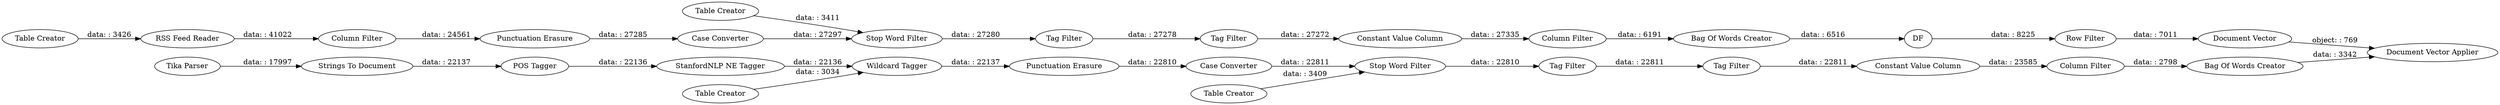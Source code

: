 digraph {
	"3837885735281928737_48" [label="Bag Of Words Creator"]
	"-2281008578978053572_12" [label="Constant Value Column"]
	"7161966658216274152_12" [label="Constant Value Column"]
	"3837885735281928737_42" [label="Document Vector"]
	"-3000035139880129452_42" [label="Table Creator"]
	"-2281008578978053572_27" [label="Punctuation Erasure"]
	"3837885735281928737_35" [label="Bag Of Words Creator"]
	"-2281008578978053572_25" [label="Table Creator"]
	"-2281008578978053572_26" [label="Tag Filter"]
	"7161966658216274152_28" [label="Stop Word Filter"]
	"-2281008578978053572_31" [label="Tag Filter"]
	"-3537121012387644261_9" [label="StanfordNLP NE Tagger"]
	"3837885735281928737_45" [label="Document Vector Applier"]
	"-3537121012387644261_5" [label="Strings To Document"]
	"7161966658216274152_29" [label="Case Converter"]
	"3837885735281928737_34" [label=DF]
	"7161966658216274152_31" [label="Tag Filter"]
	"3837885735281928737_46" [label="Row Filter"]
	"-3537121012387644261_7" [label="POS Tagger"]
	"-3000035139880129452_53" [label="RSS Feed Reader"]
	"-3537121012387644261_11" [label="Table Creator"]
	"-2281008578978053572_29" [label="Case Converter"]
	"-3000035139880129452_60" [label="Column Filter"]
	"-2281008578978053572_28" [label="Stop Word Filter"]
	"7161966658216274152_26" [label="Tag Filter"]
	"7161966658216274152_32" [label="Column Filter"]
	"7161966658216274152_25" [label="Table Creator"]
	"-2281008578978053572_32" [label="Column Filter"]
	"-3537121012387644261_10" [label="Wildcard Tagger"]
	"-3537121012387644261_4" [label="Tika Parser"]
	"7161966658216274152_27" [label="Punctuation Erasure"]
	"-2281008578978053572_25" -> "-2281008578978053572_28" [label="data: : 3411"]
	"-2281008578978053572_27" -> "-2281008578978053572_29" [label="data: : 27285"]
	"-2281008578978053572_12" -> "-2281008578978053572_32" [label="data: : 27335"]
	"-3537121012387644261_5" -> "-3537121012387644261_7" [label="data: : 22137"]
	"-3537121012387644261_11" -> "-3537121012387644261_10" [label="data: : 3034"]
	"3837885735281928737_42" -> "3837885735281928737_45" [label="object: : 769"]
	"-2281008578978053572_31" -> "-2281008578978053572_12" [label="data: : 27272"]
	"-3537121012387644261_9" -> "-3537121012387644261_10" [label="data: : 22136"]
	"7161966658216274152_12" -> "7161966658216274152_32" [label="data: : 23585"]
	"7161966658216274152_32" -> "3837885735281928737_48" [label="data: : 2798"]
	"3837885735281928737_34" -> "3837885735281928737_46" [label="data: : 8225"]
	"3837885735281928737_46" -> "3837885735281928737_42" [label="data: : 7011"]
	"7161966658216274152_26" -> "7161966658216274152_31" [label="data: : 22811"]
	"-3537121012387644261_10" -> "7161966658216274152_27" [label="data: : 22137"]
	"-3000035139880129452_53" -> "-3000035139880129452_60" [label="data: : 41022"]
	"-2281008578978053572_26" -> "-2281008578978053572_31" [label="data: : 27278"]
	"7161966658216274152_25" -> "7161966658216274152_28" [label="data: : 3409"]
	"3837885735281928737_48" -> "3837885735281928737_45" [label="data: : 3342"]
	"7161966658216274152_29" -> "7161966658216274152_28" [label="data: : 22811"]
	"7161966658216274152_31" -> "7161966658216274152_12" [label="data: : 22811"]
	"-2281008578978053572_29" -> "-2281008578978053572_28" [label="data: : 27297"]
	"7161966658216274152_27" -> "7161966658216274152_29" [label="data: : 22810"]
	"-3537121012387644261_4" -> "-3537121012387644261_5" [label="data: : 17997"]
	"-2281008578978053572_32" -> "3837885735281928737_35" [label="data: : 6191"]
	"7161966658216274152_28" -> "7161966658216274152_26" [label="data: : 22810"]
	"-3000035139880129452_60" -> "-2281008578978053572_27" [label="data: : 24561"]
	"3837885735281928737_35" -> "3837885735281928737_34" [label="data: : 6516"]
	"-3000035139880129452_42" -> "-3000035139880129452_53" [label="data: : 3426"]
	"-2281008578978053572_28" -> "-2281008578978053572_26" [label="data: : 27280"]
	"-3537121012387644261_7" -> "-3537121012387644261_9" [label="data: : 22136"]
	rankdir=LR
}
